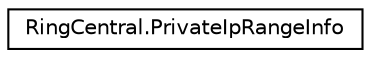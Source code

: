 digraph "Graphical Class Hierarchy"
{
 // LATEX_PDF_SIZE
  edge [fontname="Helvetica",fontsize="10",labelfontname="Helvetica",labelfontsize="10"];
  node [fontname="Helvetica",fontsize="10",shape=record];
  rankdir="LR";
  Node0 [label="RingCentral.PrivateIpRangeInfo",height=0.2,width=0.4,color="black", fillcolor="white", style="filled",URL="$classRingCentral_1_1PrivateIpRangeInfo.html",tooltip=" "];
}
